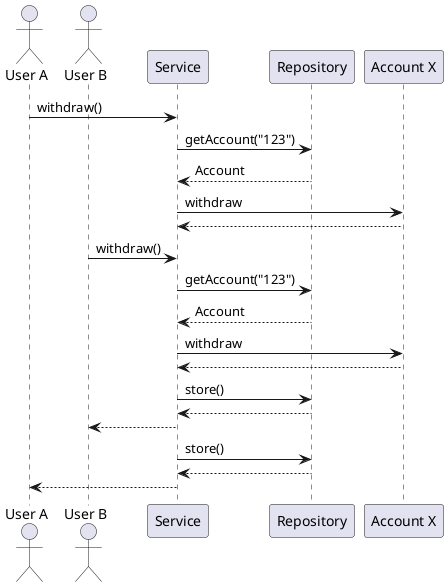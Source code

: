 @startuml

actor "User A" as U1
actor "User B" as U2
participant "Service" as S
participant "Repository" as R
participant "Account X" as A

U1 -> S: withdraw()
S -> R: getAccount("123")
S <-- R: Account
S -> A: withdraw
S <-- A:

U2 -> S: withdraw()
S -> R: getAccount("123")
S <-- R: Account
S -> A: withdraw
S <-- A:


S -> R: store()
S <-- R
U2 <-- S:

S -> R: store()
S <-- R:
U1 <-- S:

@enduml